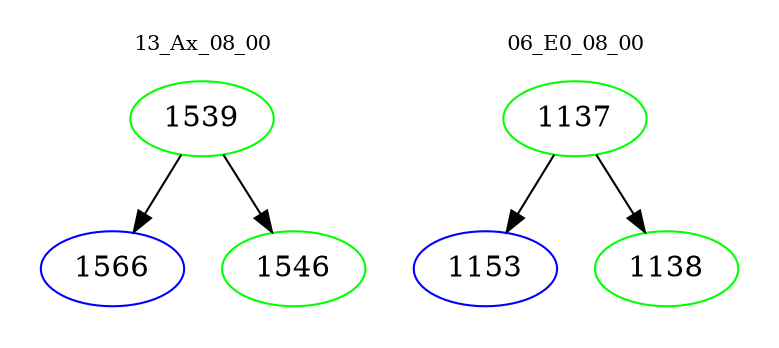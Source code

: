 digraph{
subgraph cluster_0 {
color = white
label = "13_Ax_08_00";
fontsize=10;
T0_1539 [label="1539", color="green"]
T0_1539 -> T0_1566 [color="black"]
T0_1566 [label="1566", color="blue"]
T0_1539 -> T0_1546 [color="black"]
T0_1546 [label="1546", color="green"]
}
subgraph cluster_1 {
color = white
label = "06_E0_08_00";
fontsize=10;
T1_1137 [label="1137", color="green"]
T1_1137 -> T1_1153 [color="black"]
T1_1153 [label="1153", color="blue"]
T1_1137 -> T1_1138 [color="black"]
T1_1138 [label="1138", color="green"]
}
}
